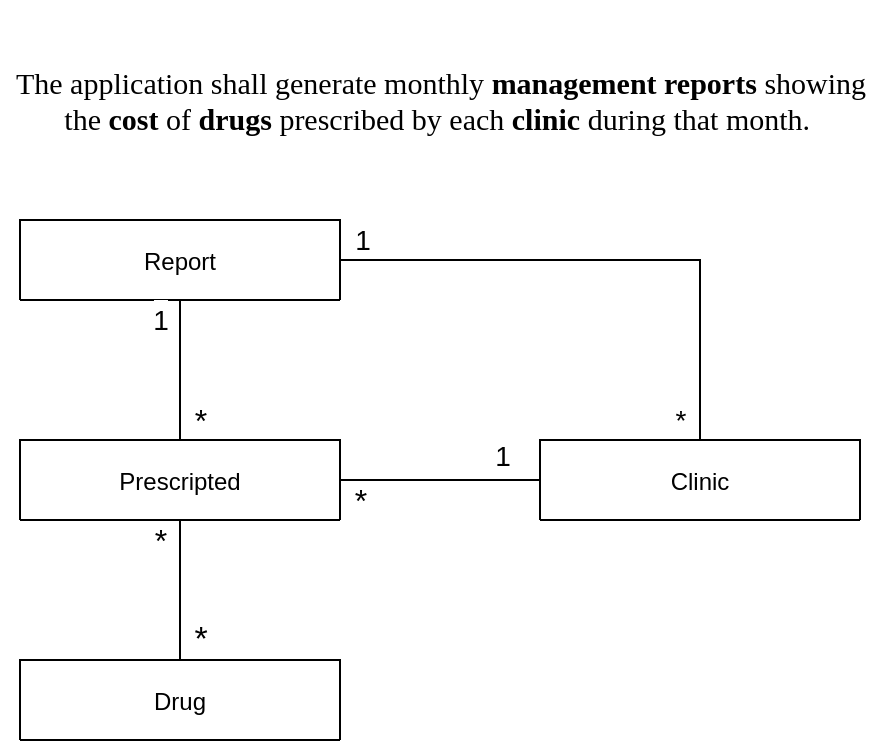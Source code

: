 <mxfile version="19.0.3" type="device"><diagram id="C5RBs43oDa-KdzZeNtuy" name="Page-1"><mxGraphModel dx="581" dy="805" grid="1" gridSize="10" guides="1" tooltips="1" connect="1" arrows="1" fold="1" page="1" pageScale="1" pageWidth="827" pageHeight="1169" math="0" shadow="0"><root><mxCell id="WIyWlLk6GJQsqaUBKTNV-0"/><mxCell id="WIyWlLk6GJQsqaUBKTNV-1" parent="WIyWlLk6GJQsqaUBKTNV-0"/><mxCell id="CuNV0U6IhxKREREnIFAh-4" value="&lt;font style=&quot;font-size: 17px;&quot;&gt;*&lt;/font&gt;" style="edgeStyle=orthogonalEdgeStyle;rounded=0;orthogonalLoop=1;jettySize=auto;html=1;strokeColor=default;endArrow=none;endFill=0;fontSize=17;" edge="1" parent="WIyWlLk6GJQsqaUBKTNV-1" source="zkfFHV4jXpPFQw0GAbJ--0" target="CuNV0U6IhxKREREnIFAh-3"><mxGeometry x="-0.714" y="-10" relative="1" as="geometry"><mxPoint as="offset"/></mxGeometry></mxCell><mxCell id="CuNV0U6IhxKREREnIFAh-10" value="&lt;font style=&quot;font-size: 16px;&quot;&gt;*&lt;/font&gt;" style="edgeLabel;html=1;align=center;verticalAlign=middle;resizable=0;points=[];fontSize=16;" vertex="1" connectable="0" parent="CuNV0U6IhxKREREnIFAh-4"><mxGeometry x="0.171" y="1" relative="1" as="geometry"><mxPoint x="-9" y="-19" as="offset"/></mxGeometry></mxCell><mxCell id="zkfFHV4jXpPFQw0GAbJ--0" value="Drug" style="swimlane;fontStyle=0;align=center;verticalAlign=middle;childLayout=stackLayout;horizontal=1;startSize=50;horizontalStack=0;resizeParent=1;resizeLast=0;collapsible=1;marginBottom=0;rounded=0;shadow=0;strokeWidth=1;" parent="WIyWlLk6GJQsqaUBKTNV-1" vertex="1" collapsed="1"><mxGeometry x="110" y="360" width="160" height="40" as="geometry"><mxRectangle x="220" y="120" width="160" height="30" as="alternateBounds"/></mxGeometry></mxCell><mxCell id="CuNV0U6IhxKREREnIFAh-8" style="edgeStyle=orthogonalEdgeStyle;rounded=0;orthogonalLoop=1;jettySize=auto;html=1;entryX=0.5;entryY=0;entryDx=0;entryDy=0;endArrow=none;endFill=0;strokeColor=default;" edge="1" parent="WIyWlLk6GJQsqaUBKTNV-1" source="CuNV0U6IhxKREREnIFAh-0" target="CuNV0U6IhxKREREnIFAh-1"><mxGeometry relative="1" as="geometry"/></mxCell><mxCell id="CuNV0U6IhxKREREnIFAh-17" value="1" style="edgeLabel;html=1;align=center;verticalAlign=middle;resizable=0;points=[];fontSize=14;" vertex="1" connectable="0" parent="CuNV0U6IhxKREREnIFAh-8"><mxGeometry x="-0.918" y="4" relative="1" as="geometry"><mxPoint y="-6" as="offset"/></mxGeometry></mxCell><mxCell id="CuNV0U6IhxKREREnIFAh-18" value="*" style="edgeLabel;html=1;align=center;verticalAlign=middle;resizable=0;points=[];fontSize=14;" vertex="1" connectable="0" parent="CuNV0U6IhxKREREnIFAh-8"><mxGeometry x="0.844" y="-1" relative="1" as="geometry"><mxPoint x="-9" y="11" as="offset"/></mxGeometry></mxCell><mxCell id="CuNV0U6IhxKREREnIFAh-0" value="Report" style="swimlane;fontStyle=0;align=center;verticalAlign=middle;childLayout=stackLayout;horizontal=1;startSize=50;horizontalStack=0;resizeParent=1;resizeLast=0;collapsible=1;marginBottom=0;rounded=0;shadow=0;strokeWidth=1;" vertex="1" collapsed="1" parent="WIyWlLk6GJQsqaUBKTNV-1"><mxGeometry x="110" y="140" width="160" height="40" as="geometry"><mxRectangle x="220" y="120" width="160" height="30" as="alternateBounds"/></mxGeometry></mxCell><mxCell id="CuNV0U6IhxKREREnIFAh-12" style="edgeStyle=orthogonalEdgeStyle;rounded=0;orthogonalLoop=1;jettySize=auto;html=1;entryX=1;entryY=0.5;entryDx=0;entryDy=0;fontSize=16;endArrow=none;endFill=0;strokeColor=default;" edge="1" parent="WIyWlLk6GJQsqaUBKTNV-1" source="CuNV0U6IhxKREREnIFAh-1" target="CuNV0U6IhxKREREnIFAh-2"><mxGeometry relative="1" as="geometry"/></mxCell><mxCell id="CuNV0U6IhxKREREnIFAh-13" value="*" style="edgeLabel;html=1;align=center;verticalAlign=middle;resizable=0;points=[];fontSize=16;" vertex="1" connectable="0" parent="CuNV0U6IhxKREREnIFAh-12"><mxGeometry x="0.3" y="2" relative="1" as="geometry"><mxPoint x="-25" y="8" as="offset"/></mxGeometry></mxCell><mxCell id="CuNV0U6IhxKREREnIFAh-1" value="Clinic" style="swimlane;fontStyle=0;align=center;verticalAlign=middle;childLayout=stackLayout;horizontal=1;startSize=50;horizontalStack=0;resizeParent=1;resizeLast=0;collapsible=1;marginBottom=0;rounded=0;shadow=0;strokeWidth=1;" vertex="1" collapsed="1" parent="WIyWlLk6GJQsqaUBKTNV-1"><mxGeometry x="370" y="250" width="160" height="40" as="geometry"><mxRectangle x="220" y="120" width="160" height="30" as="alternateBounds"/></mxGeometry></mxCell><mxCell id="CuNV0U6IhxKREREnIFAh-9" style="edgeStyle=orthogonalEdgeStyle;rounded=0;orthogonalLoop=1;jettySize=auto;html=1;entryX=0.5;entryY=1;entryDx=0;entryDy=0;endArrow=none;endFill=0;strokeColor=default;" edge="1" parent="WIyWlLk6GJQsqaUBKTNV-1" source="CuNV0U6IhxKREREnIFAh-2" target="CuNV0U6IhxKREREnIFAh-0"><mxGeometry relative="1" as="geometry"/></mxCell><mxCell id="CuNV0U6IhxKREREnIFAh-15" value="*" style="edgeLabel;html=1;align=center;verticalAlign=middle;resizable=0;points=[];fontSize=16;" vertex="1" connectable="0" parent="CuNV0U6IhxKREREnIFAh-9"><mxGeometry x="0.6" y="1" relative="1" as="geometry"><mxPoint x="11" y="46" as="offset"/></mxGeometry></mxCell><mxCell id="CuNV0U6IhxKREREnIFAh-16" value="&lt;font style=&quot;font-size: 14px;&quot;&gt;1&lt;/font&gt;" style="edgeLabel;html=1;align=center;verticalAlign=middle;resizable=0;points=[];fontSize=16;" vertex="1" connectable="0" parent="CuNV0U6IhxKREREnIFAh-9"><mxGeometry x="0.743" y="1" relative="1" as="geometry"><mxPoint x="-9" as="offset"/></mxGeometry></mxCell><mxCell id="CuNV0U6IhxKREREnIFAh-2" value="Prescripted" style="swimlane;fontStyle=0;align=center;verticalAlign=middle;childLayout=stackLayout;horizontal=1;startSize=50;horizontalStack=0;resizeParent=1;resizeLast=0;collapsible=1;marginBottom=0;rounded=0;shadow=0;strokeWidth=1;" vertex="1" collapsed="1" parent="WIyWlLk6GJQsqaUBKTNV-1"><mxGeometry x="110" y="250" width="160" height="40" as="geometry"><mxRectangle x="220" y="120" width="160" height="30" as="alternateBounds"/></mxGeometry></mxCell><mxCell id="CuNV0U6IhxKREREnIFAh-3" value="" style="shape=waypoint;sketch=0;size=6;pointerEvents=1;points=[];fillColor=default;resizable=0;rotatable=0;perimeter=centerPerimeter;snapToPoint=1;fontStyle=0;startSize=50;rounded=0;shadow=0;strokeWidth=1;" vertex="1" parent="CuNV0U6IhxKREREnIFAh-2"><mxGeometry x="60" y="-30" width="40" height="40" as="geometry"/></mxCell><mxCell id="CuNV0U6IhxKREREnIFAh-14" value="&lt;font style=&quot;font-size: 14px;&quot;&gt;1&lt;/font&gt;" style="edgeLabel;html=1;align=center;verticalAlign=middle;resizable=0;points=[];fontSize=16;" vertex="1" connectable="0" parent="WIyWlLk6GJQsqaUBKTNV-1"><mxGeometry x="310" y="260" as="geometry"><mxPoint x="41" y="-3" as="offset"/></mxGeometry></mxCell><mxCell id="CuNV0U6IhxKREREnIFAh-19" value="&lt;br&gt;&lt;div title=&quot;Page 3&quot; class=&quot;page&quot;&gt;&lt;div style=&quot;background-color: rgb(100.0%, 100.0%, 100.0%)&quot; class=&quot;section&quot;&gt;&lt;div style=&quot;font-size: 15px;&quot; class=&quot;layoutArea&quot;&gt;&lt;div class=&quot;column&quot;&gt;&#9;&#9;&#9;&#9;&#9;&#9;&lt;p&gt;&lt;span style=&quot;font-family: LucidaSans;&quot;&gt;The application shall generate monthly &lt;/span&gt;&lt;span style=&quot;font-family: LucidaSans; font-weight: 600;&quot;&gt;management reports &lt;/span&gt;&lt;span style=&quot;font-family: LucidaSans;&quot;&gt;showing&lt;br&gt;the&amp;nbsp;&lt;/span&gt;&lt;span style=&quot;font-family: LucidaSans; font-weight: 600;&quot;&gt;cost &lt;/span&gt;&lt;span style=&quot;font-family: LucidaSans;&quot;&gt;of &lt;/span&gt;&lt;span style=&quot;font-family: LucidaSans; font-weight: 600;&quot;&gt;drugs &lt;/span&gt;&lt;span style=&quot;font-family: LucidaSans;&quot;&gt;prescribed by each &lt;/span&gt;&lt;span style=&quot;font-family: LucidaSans; font-weight: 600;&quot;&gt;clinic &lt;/span&gt;&lt;span style=&quot;font-family: LucidaSans;&quot;&gt;during that month.&amp;nbsp;&lt;/span&gt;&lt;/p&gt;&lt;/div&gt;&lt;/div&gt;&#9;&#9;&#9;&lt;/div&gt;&lt;br&gt;&#9;&#9;&lt;/div&gt;" style="text;html=1;align=center;verticalAlign=middle;resizable=0;points=[];autosize=1;strokeColor=none;fillColor=none;fontSize=14;" vertex="1" parent="WIyWlLk6GJQsqaUBKTNV-1"><mxGeometry x="100" y="30" width="440" height="100" as="geometry"/></mxCell></root></mxGraphModel></diagram></mxfile>